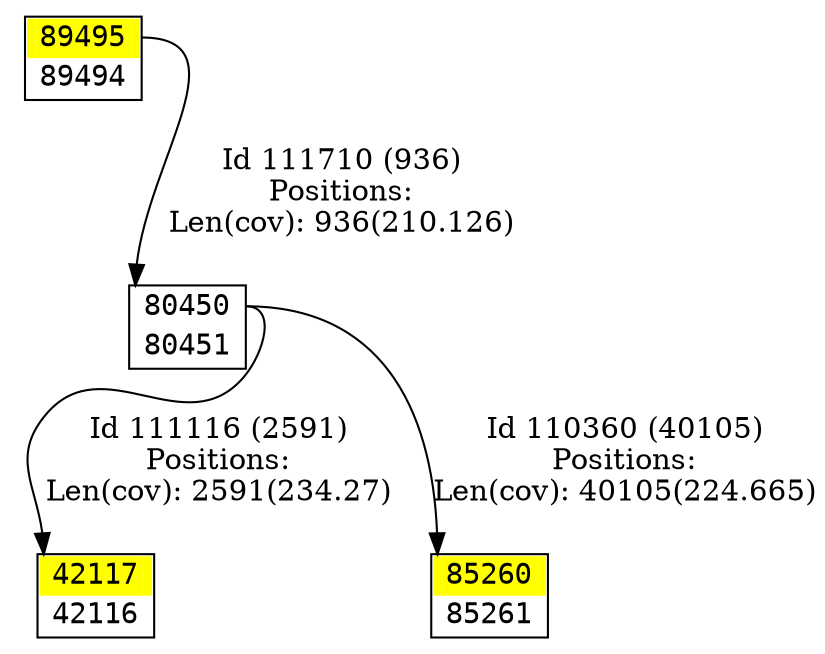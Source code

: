 digraph graph_picture {
node[fontname=<Courier> ,penwidth=<1.8> ,shape=<plaintext> ]
vertex_42116_42117[label=<<TABLE BORDER="1" CELLSPACING="0" >
<TR><TD BORDER="0" PORT = "port_42117_in" color="yellow" bgcolor="yellow" ></TD><TD BORDER="0" color="yellow" bgcolor="yellow" >42117</TD><TD BORDER="0" PORT = "port_42117_out" color="yellow" bgcolor="yellow" ></TD></TR>
<TR><TD BORDER="0" PORT = "port_42116_out" color="white" bgcolor="white" ></TD><TD BORDER="0" color="white" bgcolor="white" >42116</TD><TD BORDER="0" PORT = "port_42116_in" color="white" bgcolor="white" ></TD></TR>
</TABLE>> ,color=<black> ,URL=</vertex/42117.svg> ]
vertex_80450_80451[label=<<TABLE BORDER="1" CELLSPACING="0" >
<TR><TD BORDER="0" PORT = "port_80450_in" color="white" bgcolor="white" ></TD><TD BORDER="0" color="white" bgcolor="white" >80450</TD><TD BORDER="0" PORT = "port_80450_out" color="white" bgcolor="white" ></TD></TR>
<TR><TD BORDER="0" PORT = "port_80451_out" color="white" bgcolor="white" ></TD><TD BORDER="0" color="white" bgcolor="white" >80451</TD><TD BORDER="0" PORT = "port_80451_in" color="white" bgcolor="white" ></TD></TR>
</TABLE>> ,color=<black> ,URL=</vertex/80450.svg> ]
vertex_85260_85261[label=<<TABLE BORDER="1" CELLSPACING="0" >
<TR><TD BORDER="0" PORT = "port_85260_in" color="yellow" bgcolor="yellow" ></TD><TD BORDER="0" color="yellow" bgcolor="yellow" >85260</TD><TD BORDER="0" PORT = "port_85260_out" color="yellow" bgcolor="yellow" ></TD></TR>
<TR><TD BORDER="0" PORT = "port_85261_out" color="white" bgcolor="white" ></TD><TD BORDER="0" color="white" bgcolor="white" >85261</TD><TD BORDER="0" PORT = "port_85261_in" color="white" bgcolor="white" ></TD></TR>
</TABLE>> ,color=<black> ,URL=</vertex/85260.svg> ]
vertex_89494_89495[label=<<TABLE BORDER="1" CELLSPACING="0" >
<TR><TD BORDER="0" PORT = "port_89495_in" color="yellow" bgcolor="yellow" ></TD><TD BORDER="0" color="yellow" bgcolor="yellow" >89495</TD><TD BORDER="0" PORT = "port_89495_out" color="yellow" bgcolor="yellow" ></TD></TR>
<TR><TD BORDER="0" PORT = "port_89494_out" color="white" bgcolor="white" ></TD><TD BORDER="0" color="white" bgcolor="white" >89494</TD><TD BORDER="0" PORT = "port_89494_in" color="white" bgcolor="white" ></TD></TR>
</TABLE>> ,color=<black> ,URL=</vertex/89495.svg> ]
vertex_80450_80451:port_80450_out->vertex_85260_85261:port_85260_in[label="Id 110360 (40105)\nPositions:\nLen(cov): 40105(224.665)" ,color=<black> ]
vertex_80450_80451:port_80450_out->vertex_42116_42117:port_42117_in[label="Id 111116 (2591)\nPositions:\nLen(cov): 2591(234.27)" ,color=<black> ]
vertex_89494_89495:port_89495_out->vertex_80450_80451:port_80450_in[label="Id 111710 (936)\nPositions:\nLen(cov): 936(210.126)" ,color=<black> ]
}
